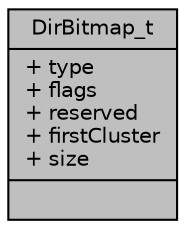 digraph "DirBitmap_t"
{
 // INTERACTIVE_SVG=YES
 // LATEX_PDF_SIZE
  edge [fontname="Helvetica",fontsize="10",labelfontname="Helvetica",labelfontsize="10"];
  node [fontname="Helvetica",fontsize="10",shape=record];
  Node1 [label="{DirBitmap_t\n|+ type\l+ flags\l+ reserved\l+ firstCluster\l+ size\l|}",height=0.2,width=0.4,color="black", fillcolor="grey75", style="filled", fontcolor="black",tooltip=" "];
}

